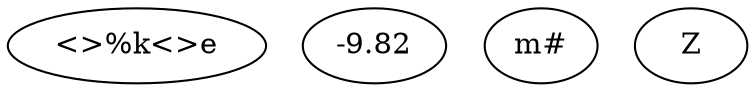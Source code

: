 digraph { { <<>%k<>e>   [ ] [ ]    -9.82  : <z>  : -6.9      "\m\#"  : -0       }   "6"  = ""   "\Z"  : g  : -00.396    [ ]    { edge [ "$"  = <<Q>>  r  = ""  ;  ]     }   g  = <d<Oo>(>   ;  } 